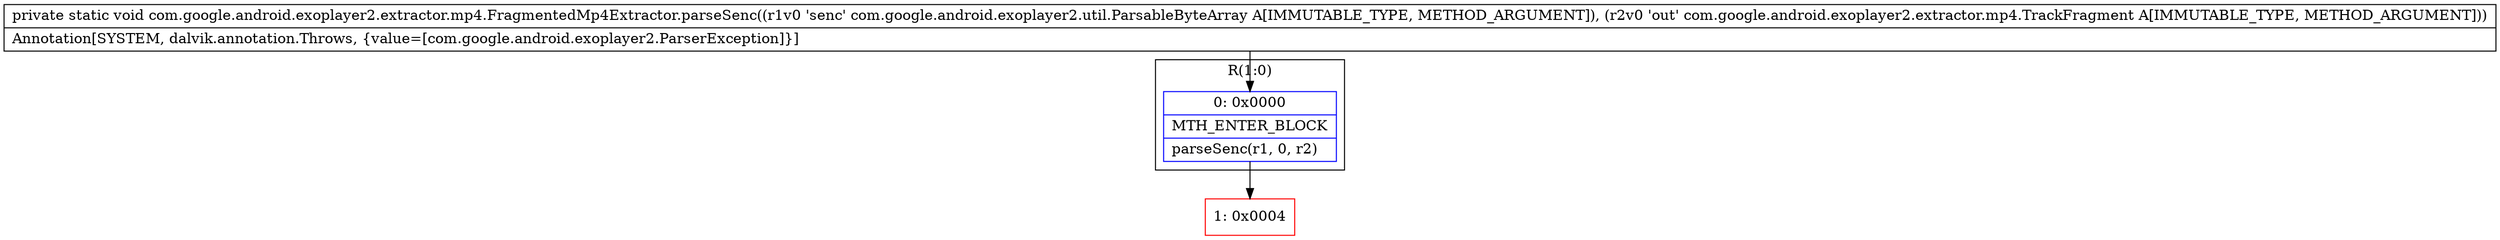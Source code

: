 digraph "CFG forcom.google.android.exoplayer2.extractor.mp4.FragmentedMp4Extractor.parseSenc(Lcom\/google\/android\/exoplayer2\/util\/ParsableByteArray;Lcom\/google\/android\/exoplayer2\/extractor\/mp4\/TrackFragment;)V" {
subgraph cluster_Region_1409474067 {
label = "R(1:0)";
node [shape=record,color=blue];
Node_0 [shape=record,label="{0\:\ 0x0000|MTH_ENTER_BLOCK\l|parseSenc(r1, 0, r2)\l}"];
}
Node_1 [shape=record,color=red,label="{1\:\ 0x0004}"];
MethodNode[shape=record,label="{private static void com.google.android.exoplayer2.extractor.mp4.FragmentedMp4Extractor.parseSenc((r1v0 'senc' com.google.android.exoplayer2.util.ParsableByteArray A[IMMUTABLE_TYPE, METHOD_ARGUMENT]), (r2v0 'out' com.google.android.exoplayer2.extractor.mp4.TrackFragment A[IMMUTABLE_TYPE, METHOD_ARGUMENT]))  | Annotation[SYSTEM, dalvik.annotation.Throws, \{value=[com.google.android.exoplayer2.ParserException]\}]\l}"];
MethodNode -> Node_0;
Node_0 -> Node_1;
}

